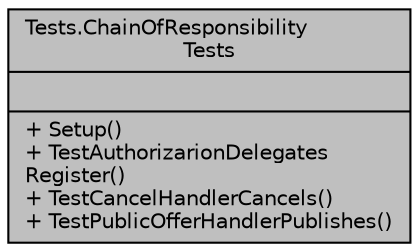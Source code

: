 digraph "Tests.ChainOfResponsibilityTests"
{
 // INTERACTIVE_SVG=YES
 // LATEX_PDF_SIZE
  edge [fontname="Helvetica",fontsize="10",labelfontname="Helvetica",labelfontsize="10"];
  node [fontname="Helvetica",fontsize="10",shape=record];
  Node1 [label="{Tests.ChainOfResponsibility\lTests\n||+ Setup()\l+ TestAuthorizarionDelegates\lRegister()\l+ TestCancelHandlerCancels()\l+ TestPublicOfferHandlerPublishes()\l}",height=0.2,width=0.4,color="black", fillcolor="grey75", style="filled", fontcolor="black",tooltip="Test para probar la parte de delegacion de los Handlers."];
}
